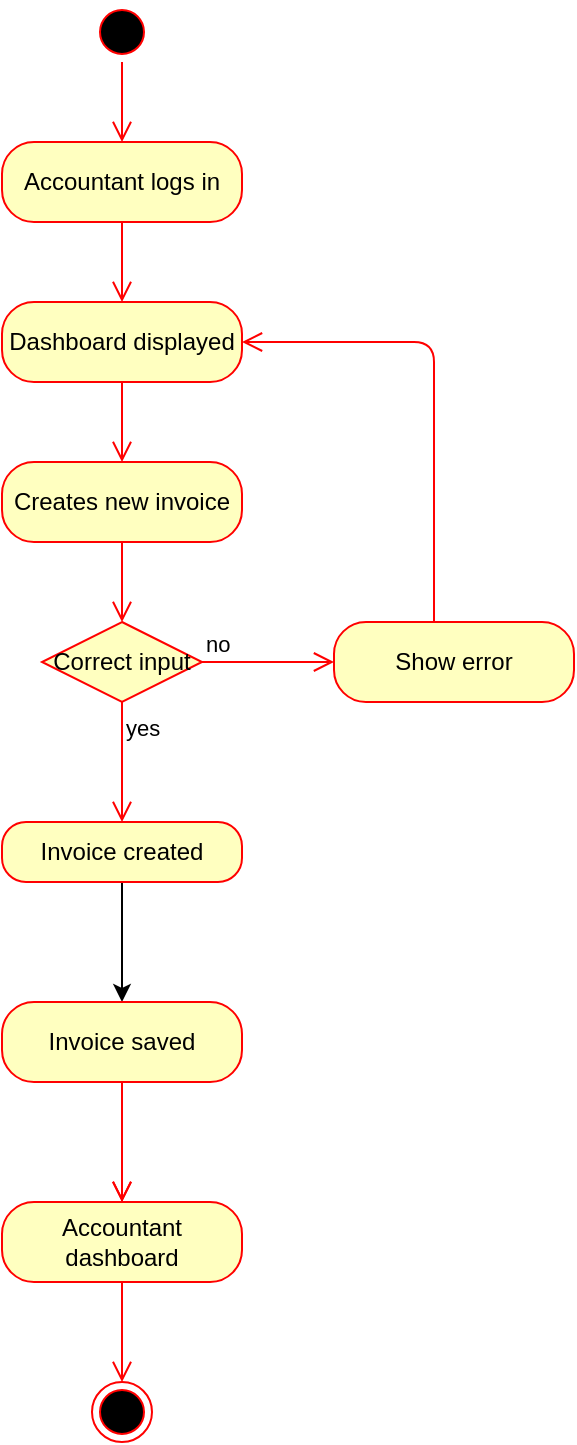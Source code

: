 <mxfile version="13.0.8" type="github"><diagram id="h9nDtjjbjVyki9VW4W0x" name="Page-1"><mxGraphModel dx="1038" dy="548" grid="1" gridSize="10" guides="1" tooltips="1" connect="1" arrows="1" fold="1" page="1" pageScale="1" pageWidth="827" pageHeight="1169" math="0" shadow="0"><root><mxCell id="0"/><mxCell id="1" parent="0"/><mxCell id="bFDOWoiI81S3XTw9haTv-1" value="" style="ellipse;html=1;shape=startState;fillColor=#000000;strokeColor=#ff0000;" vertex="1" parent="1"><mxGeometry x="399" y="20" width="30" height="30" as="geometry"/></mxCell><mxCell id="bFDOWoiI81S3XTw9haTv-2" value="" style="edgeStyle=orthogonalEdgeStyle;html=1;verticalAlign=bottom;endArrow=open;endSize=8;strokeColor=#ff0000;" edge="1" source="bFDOWoiI81S3XTw9haTv-1" parent="1"><mxGeometry relative="1" as="geometry"><mxPoint x="414" y="90" as="targetPoint"/></mxGeometry></mxCell><mxCell id="bFDOWoiI81S3XTw9haTv-3" value="Accountant logs in" style="rounded=1;whiteSpace=wrap;html=1;arcSize=40;fontColor=#000000;fillColor=#ffffc0;strokeColor=#ff0000;" vertex="1" parent="1"><mxGeometry x="354" y="90" width="120" height="40" as="geometry"/></mxCell><mxCell id="bFDOWoiI81S3XTw9haTv-4" value="" style="edgeStyle=orthogonalEdgeStyle;html=1;verticalAlign=bottom;endArrow=open;endSize=8;strokeColor=#ff0000;" edge="1" source="bFDOWoiI81S3XTw9haTv-3" parent="1"><mxGeometry relative="1" as="geometry"><mxPoint x="414" y="170" as="targetPoint"/></mxGeometry></mxCell><mxCell id="bFDOWoiI81S3XTw9haTv-5" value="Dashboard displayed" style="rounded=1;whiteSpace=wrap;html=1;arcSize=40;fontColor=#000000;fillColor=#ffffc0;strokeColor=#ff0000;" vertex="1" parent="1"><mxGeometry x="354" y="170" width="120" height="40" as="geometry"/></mxCell><mxCell id="bFDOWoiI81S3XTw9haTv-6" value="" style="edgeStyle=orthogonalEdgeStyle;html=1;verticalAlign=bottom;endArrow=open;endSize=8;strokeColor=#ff0000;" edge="1" source="bFDOWoiI81S3XTw9haTv-5" parent="1"><mxGeometry relative="1" as="geometry"><mxPoint x="414" y="250" as="targetPoint"/></mxGeometry></mxCell><mxCell id="bFDOWoiI81S3XTw9haTv-7" value="Creates new invoice" style="rounded=1;whiteSpace=wrap;html=1;arcSize=40;fontColor=#000000;fillColor=#ffffc0;strokeColor=#ff0000;" vertex="1" parent="1"><mxGeometry x="354" y="250" width="120" height="40" as="geometry"/></mxCell><mxCell id="bFDOWoiI81S3XTw9haTv-8" value="" style="edgeStyle=orthogonalEdgeStyle;html=1;verticalAlign=bottom;endArrow=open;endSize=8;strokeColor=#ff0000;" edge="1" source="bFDOWoiI81S3XTw9haTv-7" parent="1"><mxGeometry relative="1" as="geometry"><mxPoint x="414" y="330" as="targetPoint"/></mxGeometry></mxCell><mxCell id="bFDOWoiI81S3XTw9haTv-9" value="Correct input" style="rhombus;whiteSpace=wrap;html=1;fillColor=#ffffc0;strokeColor=#ff0000;" vertex="1" parent="1"><mxGeometry x="374" y="330" width="80" height="40" as="geometry"/></mxCell><mxCell id="bFDOWoiI81S3XTw9haTv-10" value="no" style="edgeStyle=orthogonalEdgeStyle;html=1;align=left;verticalAlign=bottom;endArrow=open;endSize=8;strokeColor=#ff0000;" edge="1" source="bFDOWoiI81S3XTw9haTv-9" parent="1"><mxGeometry x="-1" relative="1" as="geometry"><mxPoint x="520" y="350" as="targetPoint"/></mxGeometry></mxCell><mxCell id="bFDOWoiI81S3XTw9haTv-11" value="yes" style="edgeStyle=orthogonalEdgeStyle;html=1;align=left;verticalAlign=top;endArrow=open;endSize=8;strokeColor=#ff0000;" edge="1" source="bFDOWoiI81S3XTw9haTv-9" parent="1"><mxGeometry x="-1" relative="1" as="geometry"><mxPoint x="414" y="430" as="targetPoint"/><Array as="points"><mxPoint x="414" y="430"/></Array></mxGeometry></mxCell><mxCell id="bFDOWoiI81S3XTw9haTv-12" value="Show error" style="rounded=1;whiteSpace=wrap;html=1;arcSize=40;fontColor=#000000;fillColor=#ffffc0;strokeColor=#ff0000;" vertex="1" parent="1"><mxGeometry x="520" y="330" width="120" height="40" as="geometry"/></mxCell><mxCell id="bFDOWoiI81S3XTw9haTv-13" value="" style="edgeStyle=orthogonalEdgeStyle;html=1;verticalAlign=bottom;endArrow=open;endSize=8;strokeColor=#ff0000;entryX=1;entryY=0.5;entryDx=0;entryDy=0;" edge="1" source="bFDOWoiI81S3XTw9haTv-12" parent="1" target="bFDOWoiI81S3XTw9haTv-5"><mxGeometry relative="1" as="geometry"><mxPoint x="580" y="430" as="targetPoint"/><Array as="points"><mxPoint x="570" y="190"/></Array></mxGeometry></mxCell><mxCell id="bFDOWoiI81S3XTw9haTv-24" style="edgeStyle=orthogonalEdgeStyle;rounded=0;orthogonalLoop=1;jettySize=auto;html=1;entryX=0.5;entryY=0;entryDx=0;entryDy=0;" edge="1" parent="1" source="bFDOWoiI81S3XTw9haTv-14"><mxGeometry relative="1" as="geometry"><mxPoint x="414" y="520" as="targetPoint"/></mxGeometry></mxCell><mxCell id="bFDOWoiI81S3XTw9haTv-14" value="Invoice created" style="rounded=1;whiteSpace=wrap;html=1;arcSize=40;fontColor=#000000;fillColor=#ffffc0;strokeColor=#ff0000;" vertex="1" parent="1"><mxGeometry x="354" y="430" width="120" height="30" as="geometry"/></mxCell><mxCell id="bFDOWoiI81S3XTw9haTv-44" value="" style="ellipse;html=1;shape=endState;fillColor=#000000;strokeColor=#ff0000;" vertex="1" parent="1"><mxGeometry x="399" y="710" width="30" height="30" as="geometry"/></mxCell><mxCell id="bFDOWoiI81S3XTw9haTv-45" value="" style="edgeStyle=orthogonalEdgeStyle;html=1;verticalAlign=bottom;endArrow=open;endSize=8;strokeColor=#ff0000;" edge="1" parent="1" source="bFDOWoiI81S3XTw9haTv-40" target="bFDOWoiI81S3XTw9haTv-44"><mxGeometry relative="1" as="geometry"><mxPoint x="410" y="820" as="targetPoint"/><mxPoint x="410" y="760" as="sourcePoint"/></mxGeometry></mxCell><mxCell id="bFDOWoiI81S3XTw9haTv-48" value="Invoice saved" style="rounded=1;whiteSpace=wrap;html=1;arcSize=40;fontColor=#000000;fillColor=#ffffc0;strokeColor=#ff0000;" vertex="1" parent="1"><mxGeometry x="354" y="520" width="120" height="40" as="geometry"/></mxCell><mxCell id="bFDOWoiI81S3XTw9haTv-49" value="" style="edgeStyle=orthogonalEdgeStyle;html=1;verticalAlign=bottom;endArrow=open;endSize=8;strokeColor=#ff0000;" edge="1" source="bFDOWoiI81S3XTw9haTv-40" parent="1"><mxGeometry relative="1" as="geometry"><mxPoint x="414" y="620" as="targetPoint"/></mxGeometry></mxCell><mxCell id="bFDOWoiI81S3XTw9haTv-40" value="Accountant dashboard" style="rounded=1;whiteSpace=wrap;html=1;arcSize=40;fontColor=#000000;fillColor=#ffffc0;strokeColor=#ff0000;" vertex="1" parent="1"><mxGeometry x="354" y="620" width="120" height="40" as="geometry"/></mxCell><mxCell id="bFDOWoiI81S3XTw9haTv-50" value="" style="edgeStyle=orthogonalEdgeStyle;html=1;verticalAlign=bottom;endArrow=open;endSize=8;strokeColor=#ff0000;" edge="1" parent="1" source="bFDOWoiI81S3XTw9haTv-48" target="bFDOWoiI81S3XTw9haTv-40"><mxGeometry relative="1" as="geometry"><mxPoint x="414" y="620" as="targetPoint"/><mxPoint x="414" y="560" as="sourcePoint"/></mxGeometry></mxCell></root></mxGraphModel></diagram></mxfile>